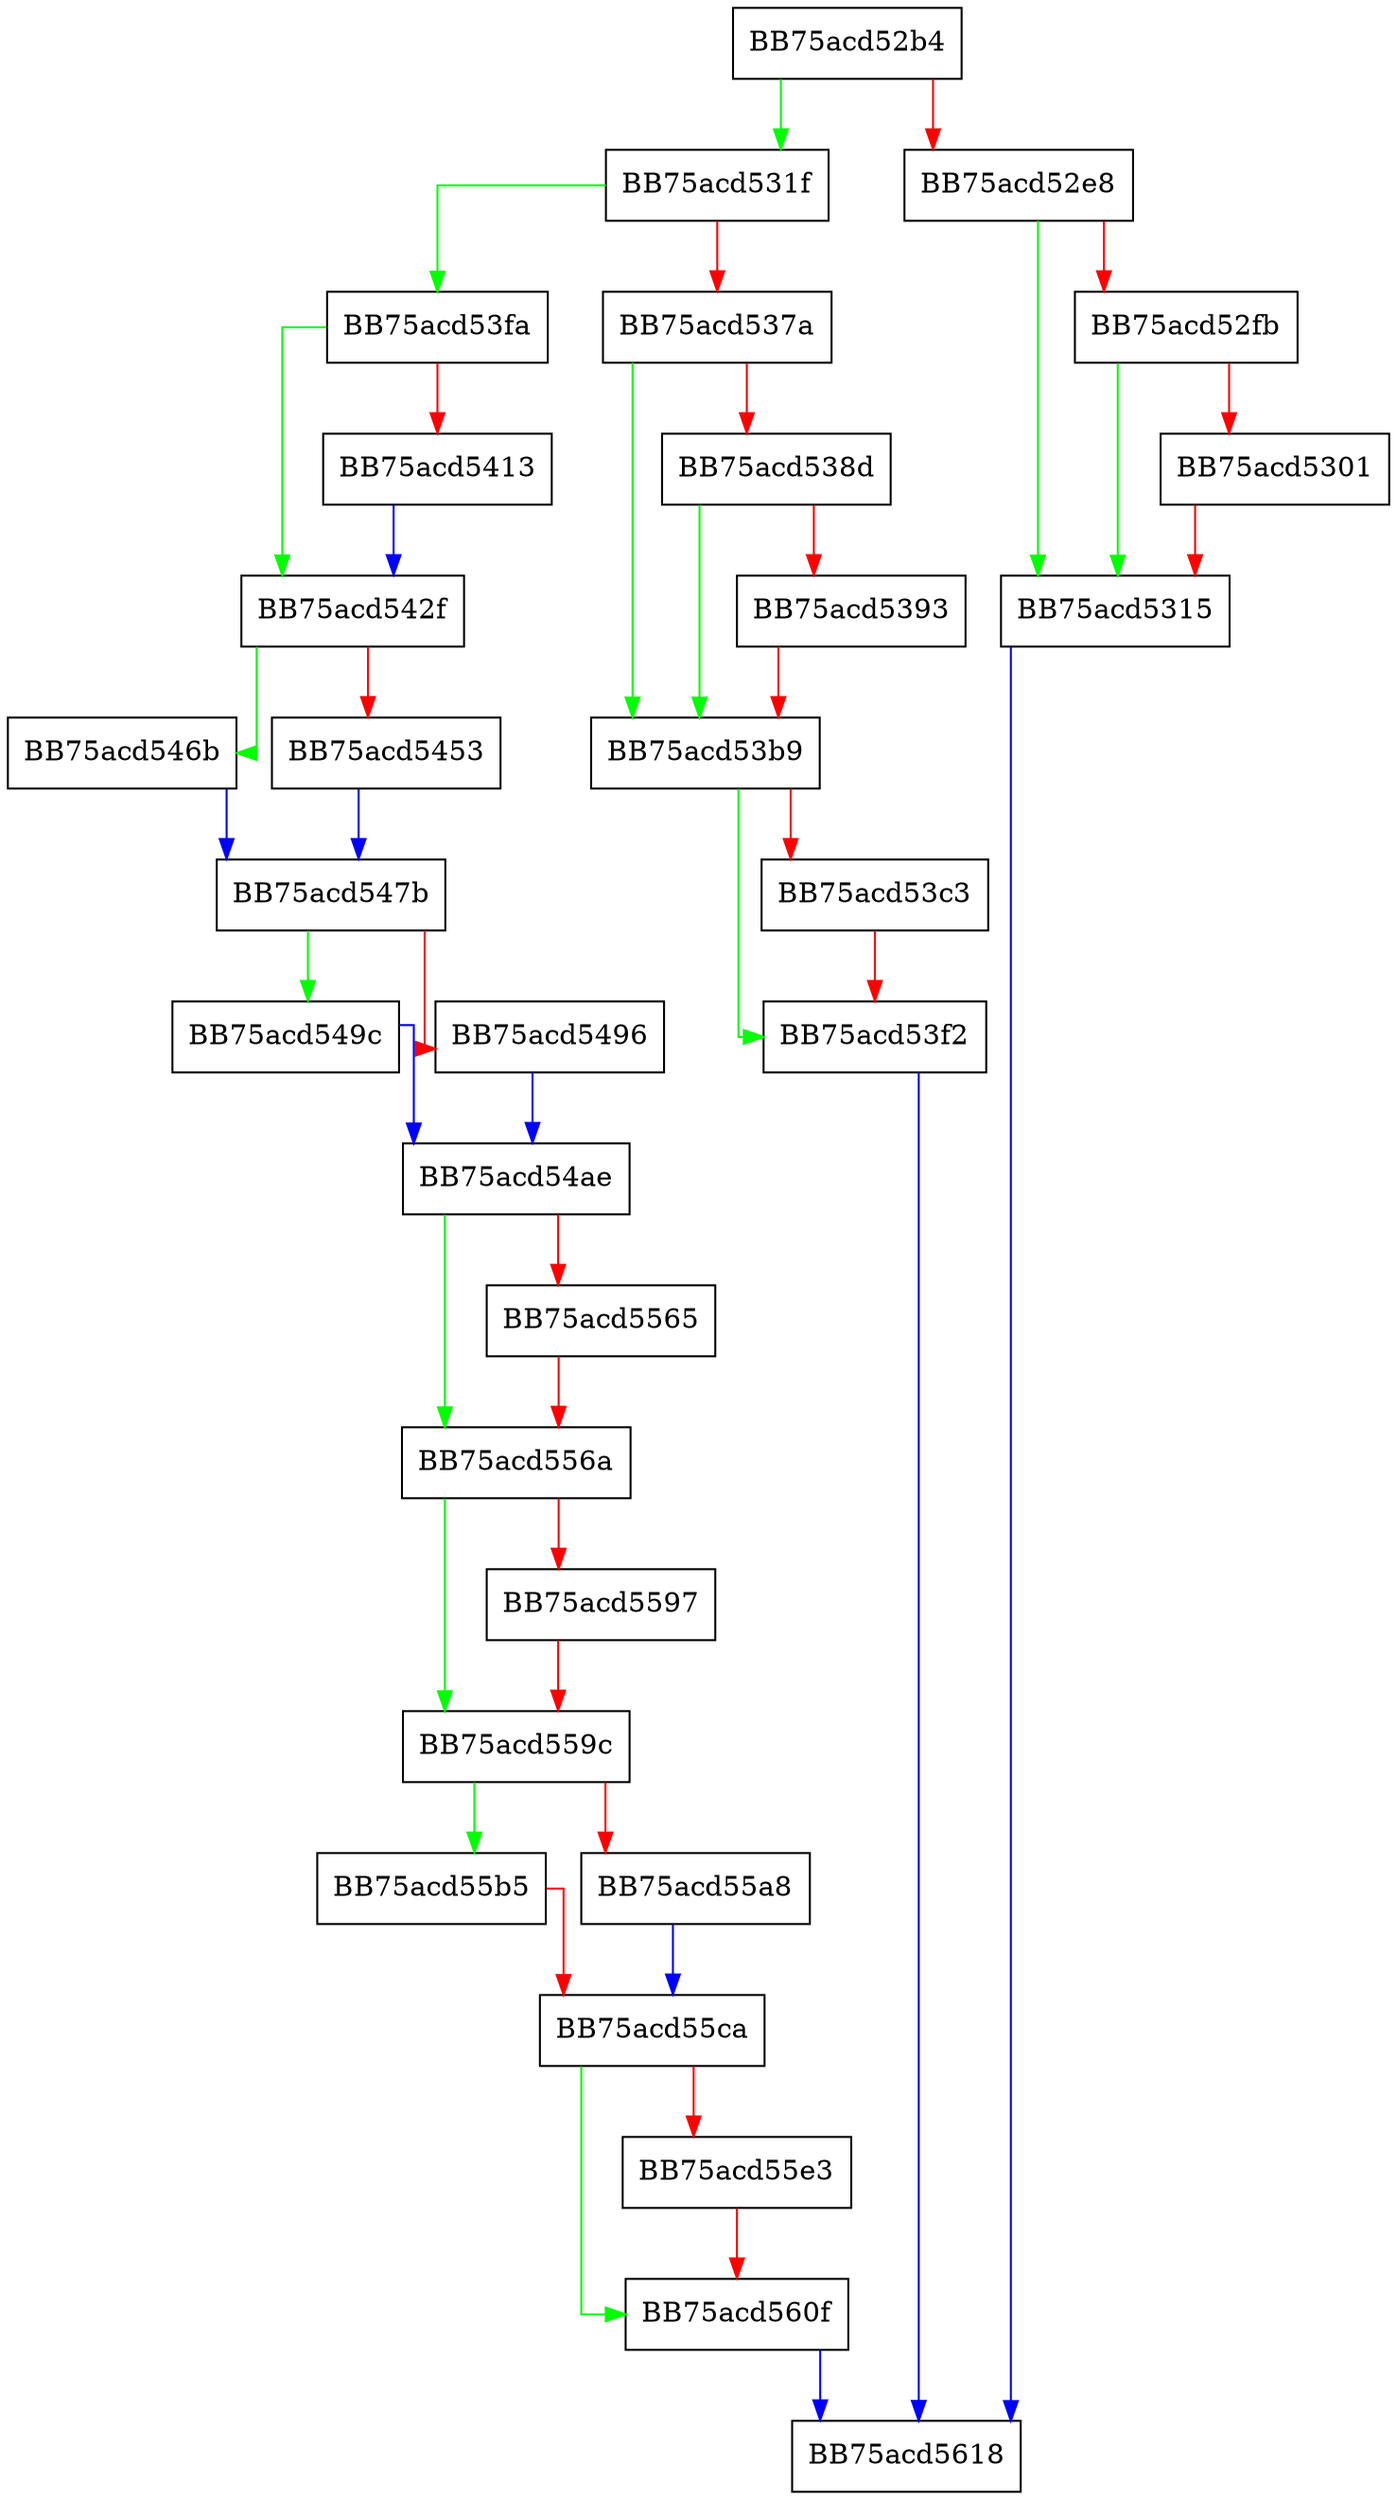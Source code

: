 digraph RunEMS {
  node [shape="box"];
  graph [splines=ortho];
  BB75acd52b4 -> BB75acd531f [color="green"];
  BB75acd52b4 -> BB75acd52e8 [color="red"];
  BB75acd52e8 -> BB75acd5315 [color="green"];
  BB75acd52e8 -> BB75acd52fb [color="red"];
  BB75acd52fb -> BB75acd5315 [color="green"];
  BB75acd52fb -> BB75acd5301 [color="red"];
  BB75acd5301 -> BB75acd5315 [color="red"];
  BB75acd5315 -> BB75acd5618 [color="blue"];
  BB75acd531f -> BB75acd53fa [color="green"];
  BB75acd531f -> BB75acd537a [color="red"];
  BB75acd537a -> BB75acd53b9 [color="green"];
  BB75acd537a -> BB75acd538d [color="red"];
  BB75acd538d -> BB75acd53b9 [color="green"];
  BB75acd538d -> BB75acd5393 [color="red"];
  BB75acd5393 -> BB75acd53b9 [color="red"];
  BB75acd53b9 -> BB75acd53f2 [color="green"];
  BB75acd53b9 -> BB75acd53c3 [color="red"];
  BB75acd53c3 -> BB75acd53f2 [color="red"];
  BB75acd53f2 -> BB75acd5618 [color="blue"];
  BB75acd53fa -> BB75acd542f [color="green"];
  BB75acd53fa -> BB75acd5413 [color="red"];
  BB75acd5413 -> BB75acd542f [color="blue"];
  BB75acd542f -> BB75acd546b [color="green"];
  BB75acd542f -> BB75acd5453 [color="red"];
  BB75acd5453 -> BB75acd547b [color="blue"];
  BB75acd546b -> BB75acd547b [color="blue"];
  BB75acd547b -> BB75acd549c [color="green"];
  BB75acd547b -> BB75acd5496 [color="red"];
  BB75acd5496 -> BB75acd54ae [color="blue"];
  BB75acd549c -> BB75acd54ae [color="blue"];
  BB75acd54ae -> BB75acd556a [color="green"];
  BB75acd54ae -> BB75acd5565 [color="red"];
  BB75acd5565 -> BB75acd556a [color="red"];
  BB75acd556a -> BB75acd559c [color="green"];
  BB75acd556a -> BB75acd5597 [color="red"];
  BB75acd5597 -> BB75acd559c [color="red"];
  BB75acd559c -> BB75acd55b5 [color="green"];
  BB75acd559c -> BB75acd55a8 [color="red"];
  BB75acd55a8 -> BB75acd55ca [color="blue"];
  BB75acd55b5 -> BB75acd55ca [color="red"];
  BB75acd55ca -> BB75acd560f [color="green"];
  BB75acd55ca -> BB75acd55e3 [color="red"];
  BB75acd55e3 -> BB75acd560f [color="red"];
  BB75acd560f -> BB75acd5618 [color="blue"];
}